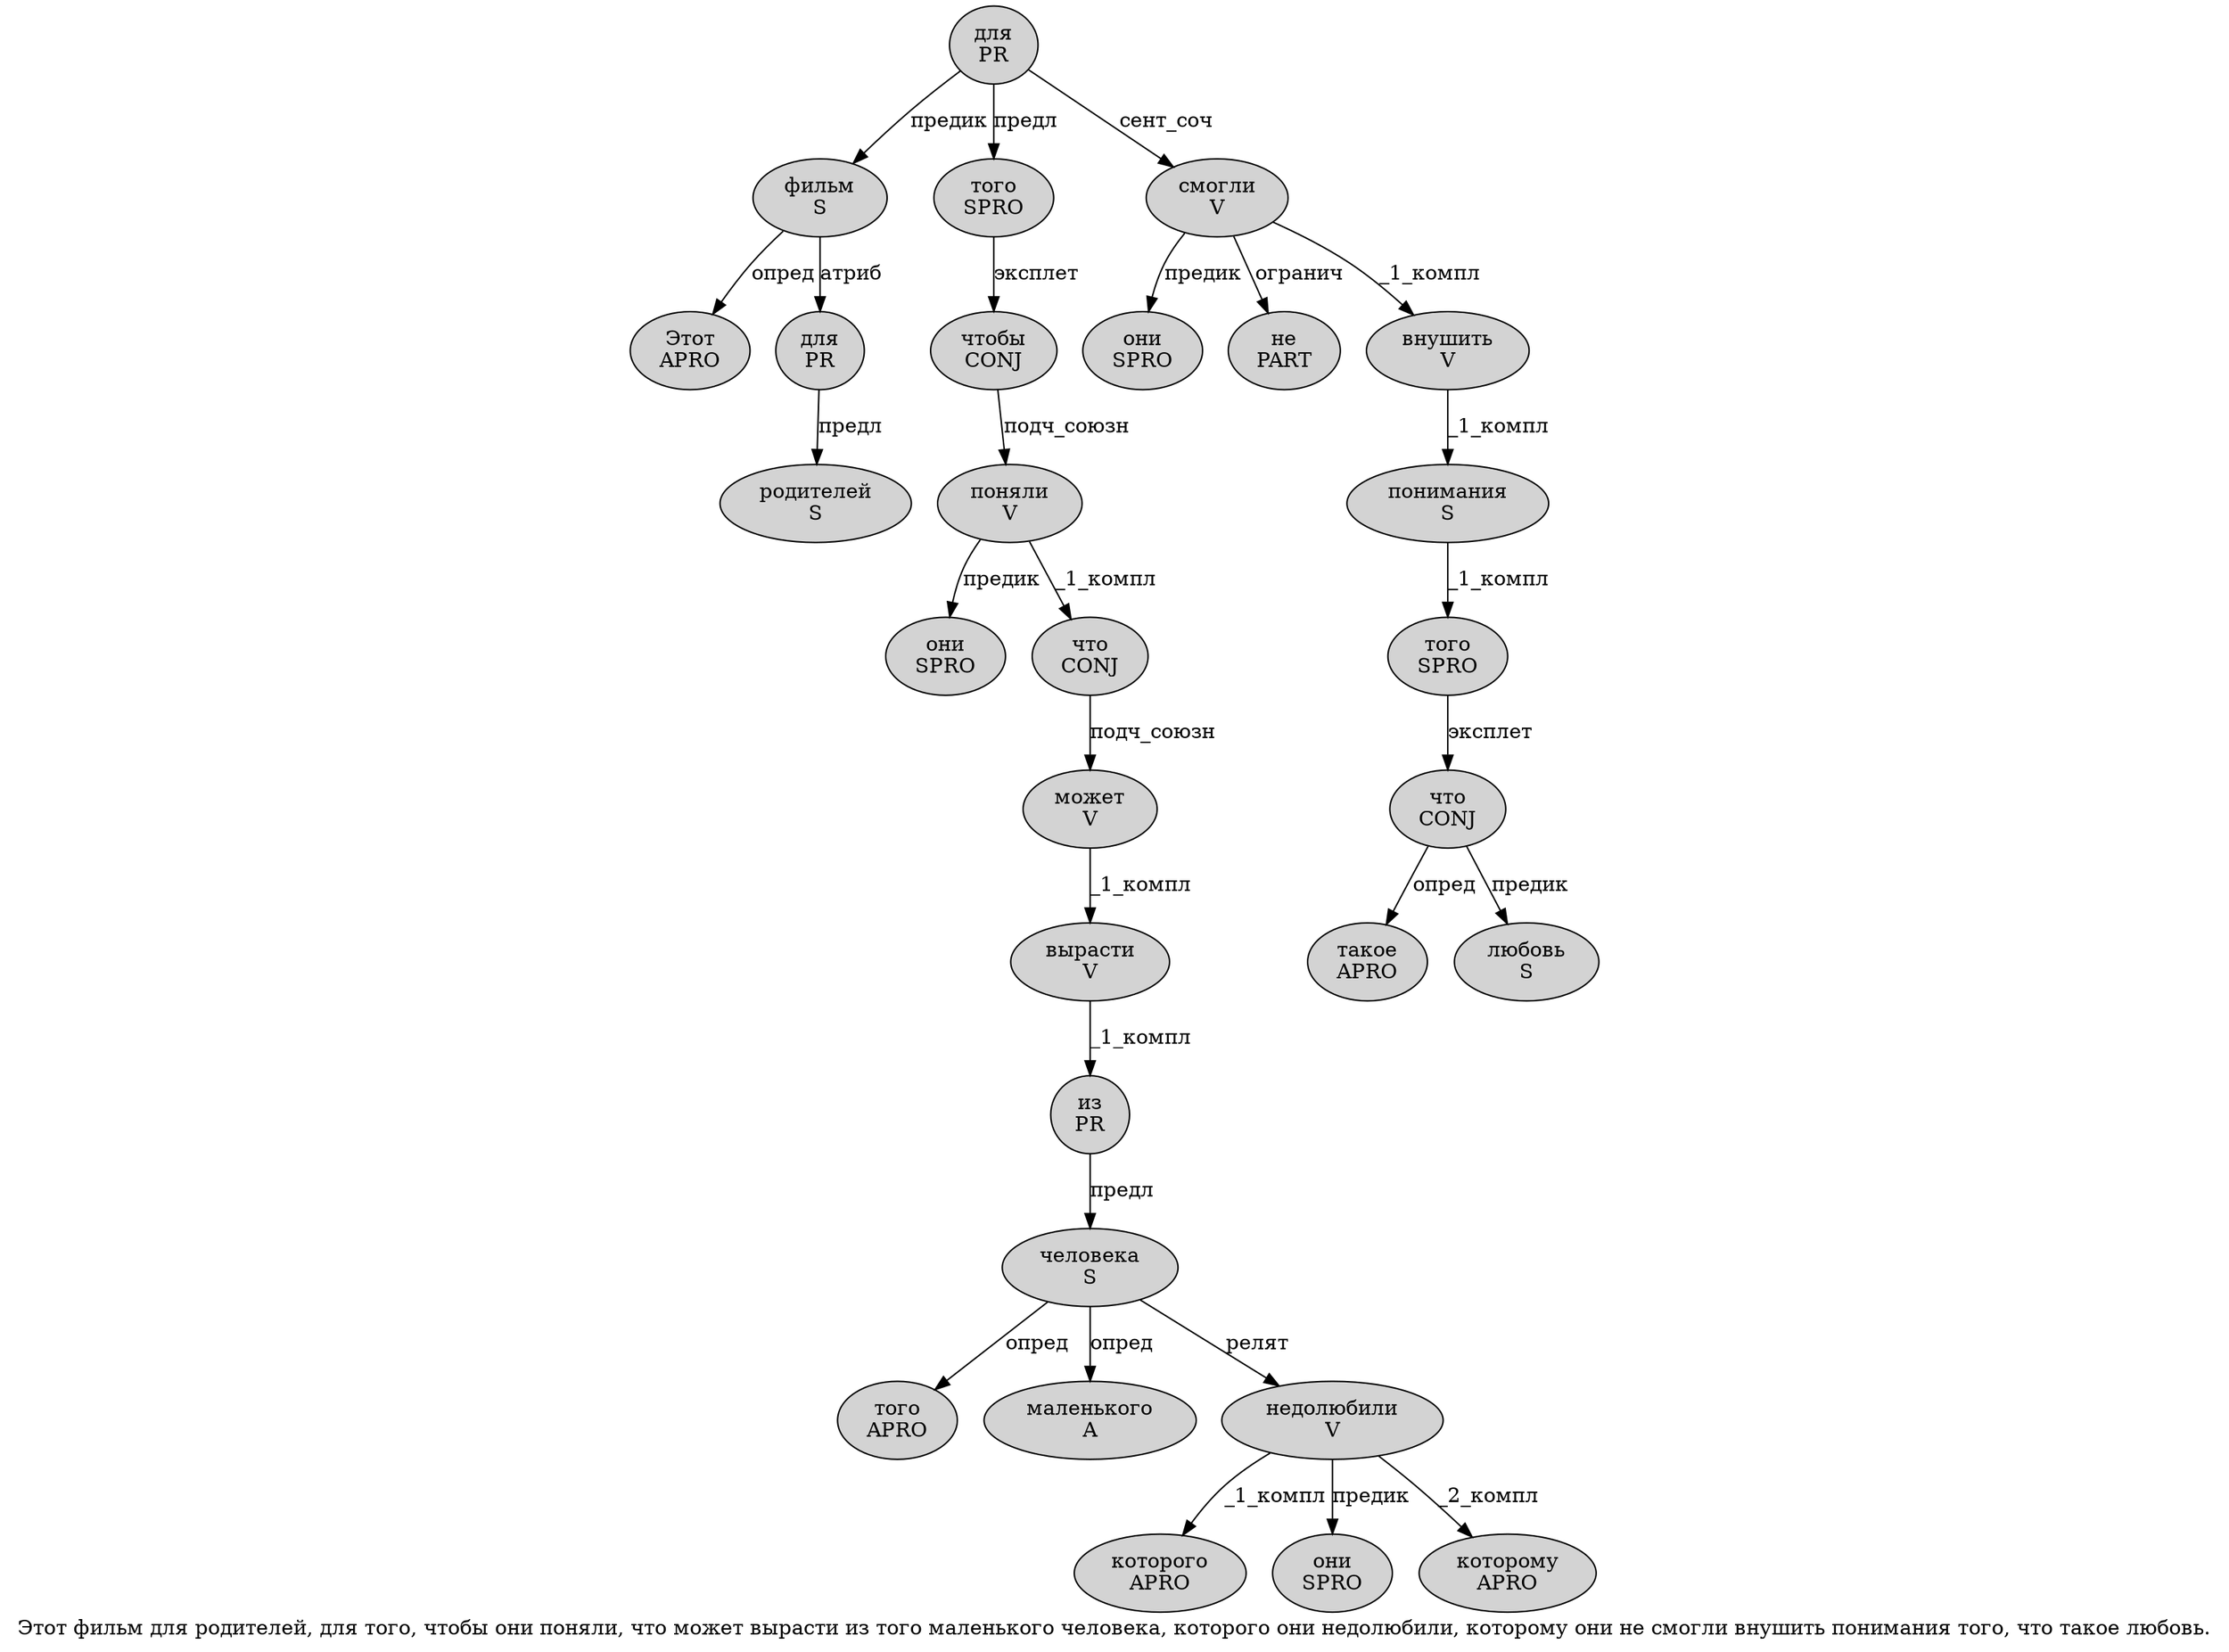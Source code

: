 digraph SENTENCE_4387 {
	graph [label="Этот фильм для родителей, для того, чтобы они поняли, что может вырасти из того маленького человека, которого они недолюбили, которому они не смогли внушить понимания того, что такое любовь."]
	node [style=filled]
		0 [label="Этот
APRO" color="" fillcolor=lightgray penwidth=1 shape=ellipse]
		1 [label="фильм
S" color="" fillcolor=lightgray penwidth=1 shape=ellipse]
		2 [label="для
PR" color="" fillcolor=lightgray penwidth=1 shape=ellipse]
		3 [label="родителей
S" color="" fillcolor=lightgray penwidth=1 shape=ellipse]
		5 [label="для
PR" color="" fillcolor=lightgray penwidth=1 shape=ellipse]
		6 [label="того
SPRO" color="" fillcolor=lightgray penwidth=1 shape=ellipse]
		8 [label="чтобы
CONJ" color="" fillcolor=lightgray penwidth=1 shape=ellipse]
		9 [label="они
SPRO" color="" fillcolor=lightgray penwidth=1 shape=ellipse]
		10 [label="поняли
V" color="" fillcolor=lightgray penwidth=1 shape=ellipse]
		12 [label="что
CONJ" color="" fillcolor=lightgray penwidth=1 shape=ellipse]
		13 [label="может
V" color="" fillcolor=lightgray penwidth=1 shape=ellipse]
		14 [label="вырасти
V" color="" fillcolor=lightgray penwidth=1 shape=ellipse]
		15 [label="из
PR" color="" fillcolor=lightgray penwidth=1 shape=ellipse]
		16 [label="того
APRO" color="" fillcolor=lightgray penwidth=1 shape=ellipse]
		17 [label="маленького
A" color="" fillcolor=lightgray penwidth=1 shape=ellipse]
		18 [label="человека
S" color="" fillcolor=lightgray penwidth=1 shape=ellipse]
		20 [label="которого
APRO" color="" fillcolor=lightgray penwidth=1 shape=ellipse]
		21 [label="они
SPRO" color="" fillcolor=lightgray penwidth=1 shape=ellipse]
		22 [label="недолюбили
V" color="" fillcolor=lightgray penwidth=1 shape=ellipse]
		24 [label="которому
APRO" color="" fillcolor=lightgray penwidth=1 shape=ellipse]
		25 [label="они
SPRO" color="" fillcolor=lightgray penwidth=1 shape=ellipse]
		26 [label="не
PART" color="" fillcolor=lightgray penwidth=1 shape=ellipse]
		27 [label="смогли
V" color="" fillcolor=lightgray penwidth=1 shape=ellipse]
		28 [label="внушить
V" color="" fillcolor=lightgray penwidth=1 shape=ellipse]
		29 [label="понимания
S" color="" fillcolor=lightgray penwidth=1 shape=ellipse]
		30 [label="того
SPRO" color="" fillcolor=lightgray penwidth=1 shape=ellipse]
		32 [label="что
CONJ" color="" fillcolor=lightgray penwidth=1 shape=ellipse]
		33 [label="такое
APRO" color="" fillcolor=lightgray penwidth=1 shape=ellipse]
		34 [label="любовь
S" color="" fillcolor=lightgray penwidth=1 shape=ellipse]
			13 -> 14 [label="_1_компл"]
			29 -> 30 [label="_1_компл"]
			5 -> 1 [label="предик"]
			5 -> 6 [label="предл"]
			5 -> 27 [label="сент_соч"]
			6 -> 8 [label="эксплет"]
			32 -> 33 [label="опред"]
			32 -> 34 [label="предик"]
			10 -> 9 [label="предик"]
			10 -> 12 [label="_1_компл"]
			27 -> 25 [label="предик"]
			27 -> 26 [label="огранич"]
			27 -> 28 [label="_1_компл"]
			14 -> 15 [label="_1_компл"]
			8 -> 10 [label="подч_союзн"]
			1 -> 0 [label="опред"]
			1 -> 2 [label="атриб"]
			28 -> 29 [label="_1_компл"]
			15 -> 18 [label="предл"]
			2 -> 3 [label="предл"]
			30 -> 32 [label="эксплет"]
			22 -> 20 [label="_1_компл"]
			22 -> 21 [label="предик"]
			22 -> 24 [label="_2_компл"]
			18 -> 16 [label="опред"]
			18 -> 17 [label="опред"]
			18 -> 22 [label="релят"]
			12 -> 13 [label="подч_союзн"]
}
